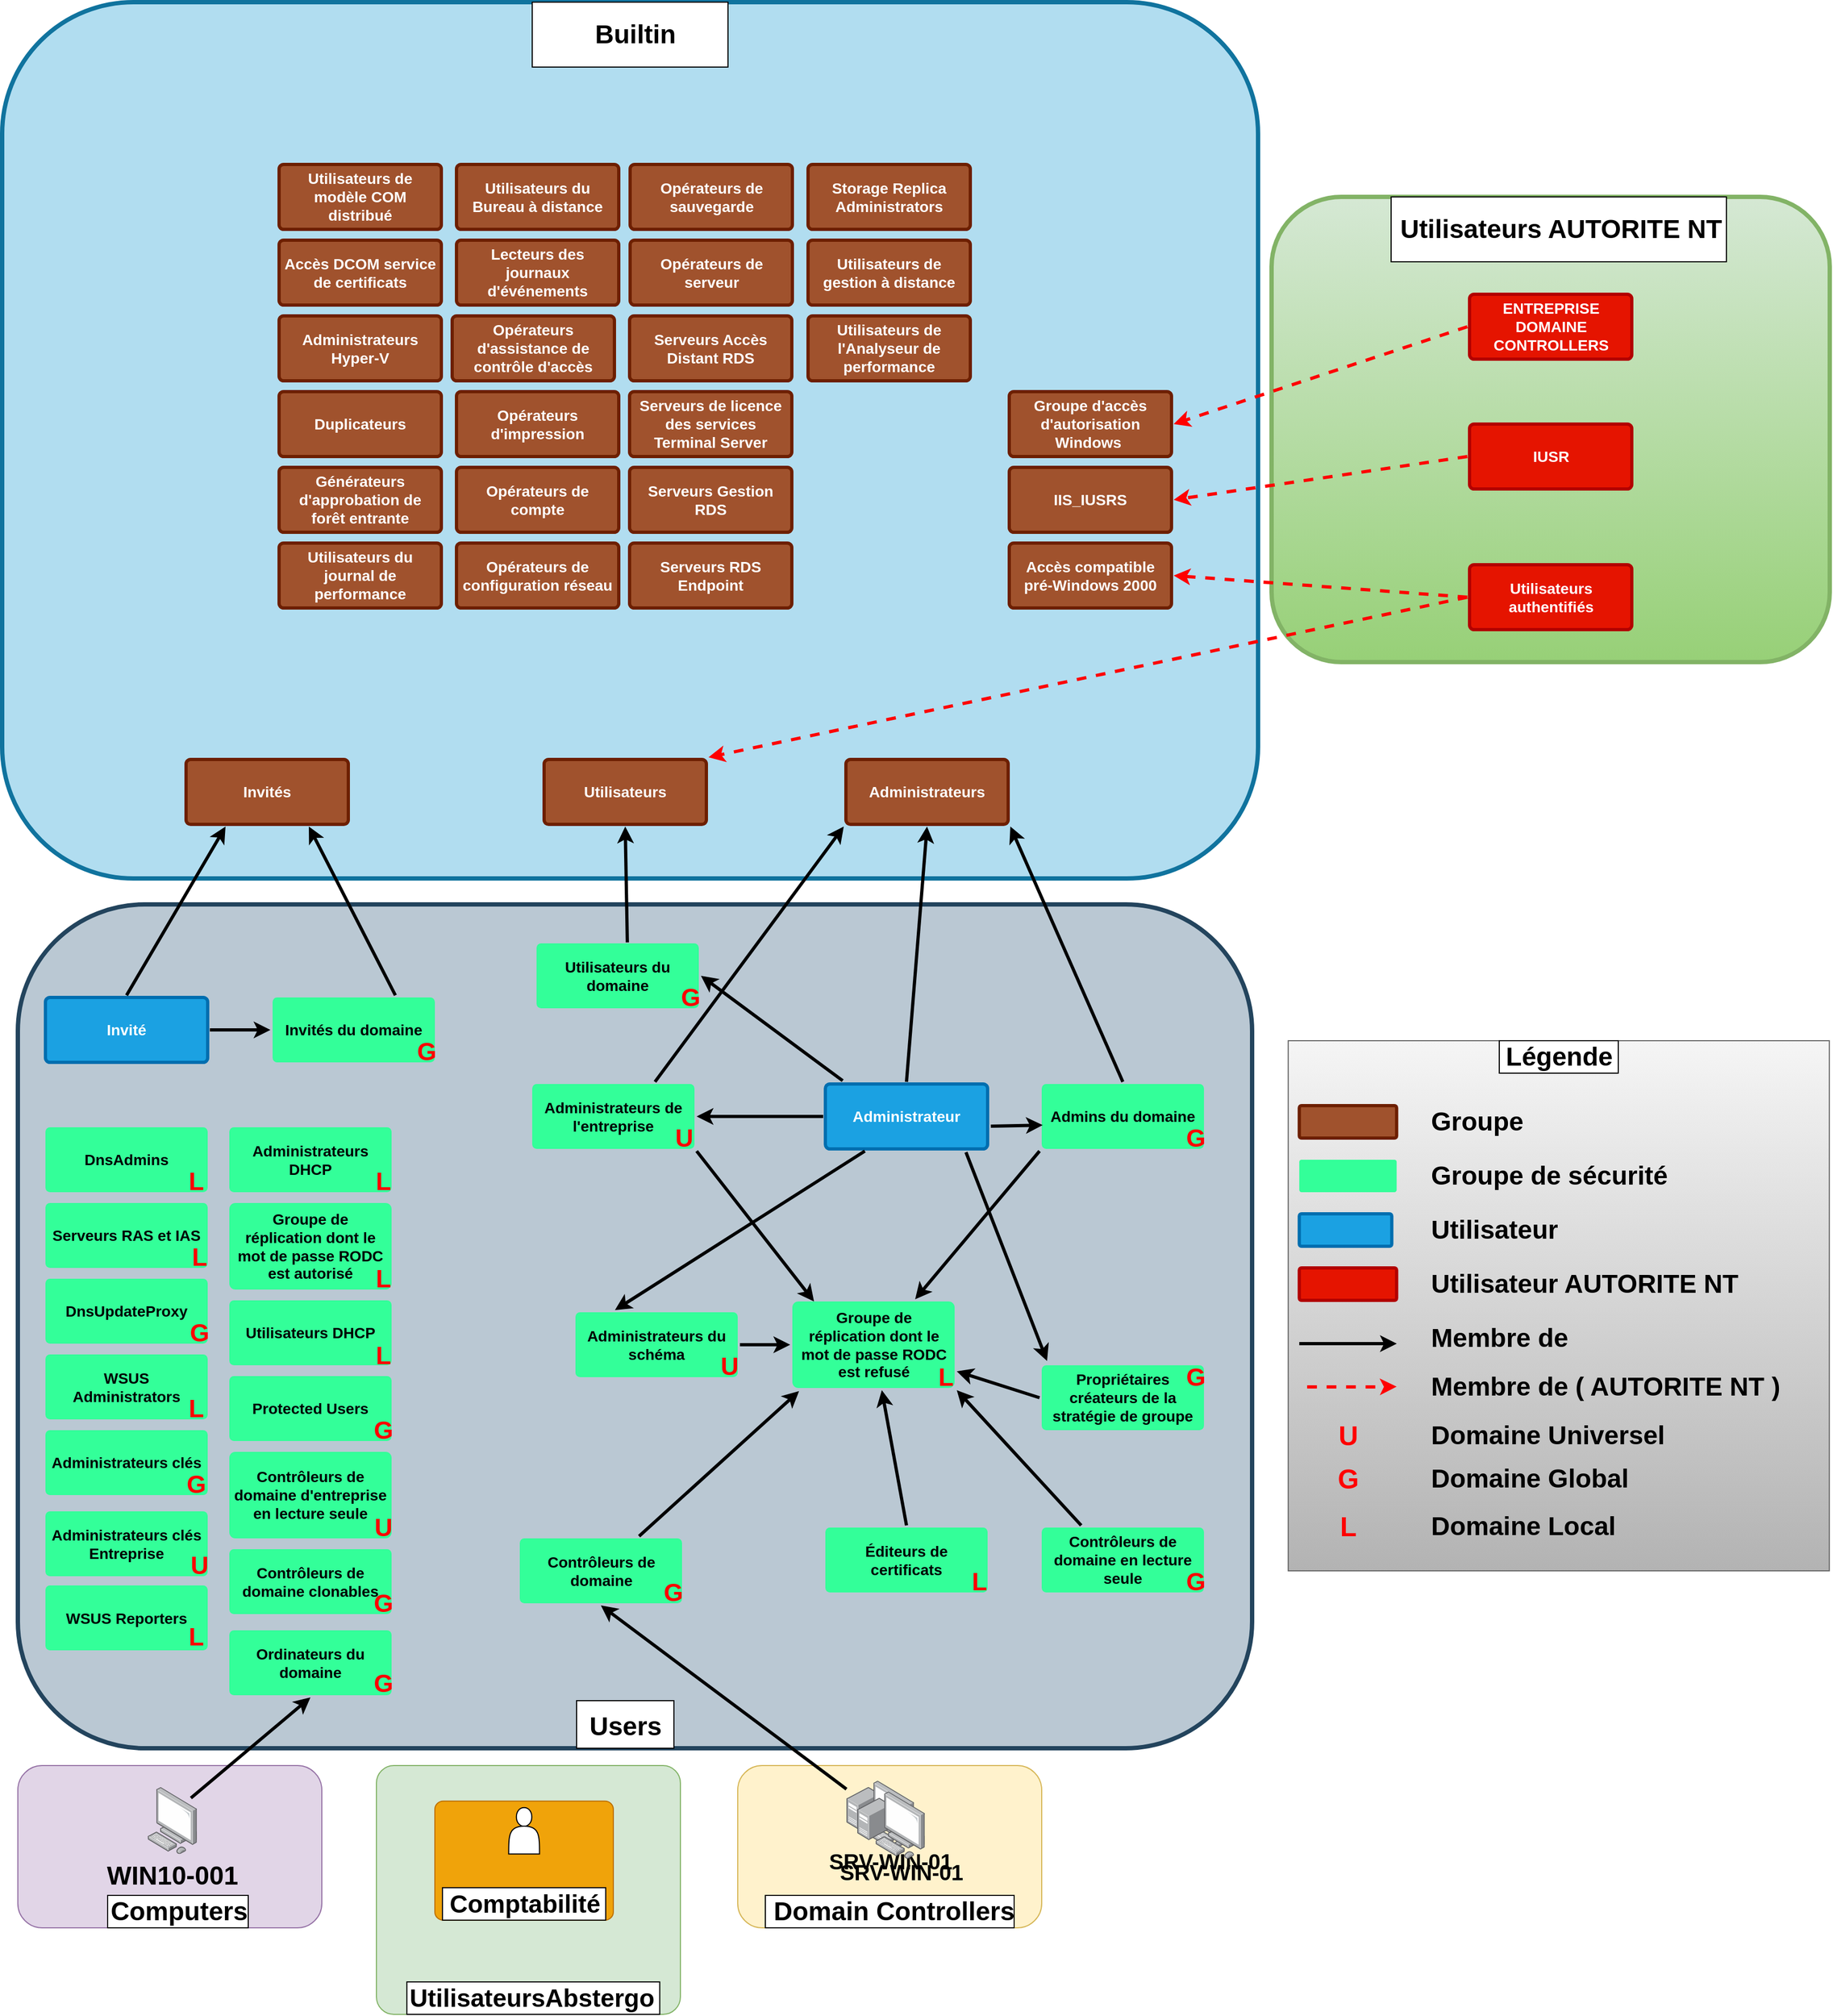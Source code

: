<mxfile version="22.1.5" type="github">
  <diagram id="6a731a19-8d31-9384-78a2-239565b7b9f0" name="Page-1">
    <mxGraphModel dx="632" dy="327" grid="1" gridSize="10" guides="1" tooltips="1" connect="1" arrows="1" fold="1" page="1" pageScale="1" pageWidth="1169" pageHeight="827" background="none" math="0" shadow="0">
      <root>
        <mxCell id="0" />
        <mxCell id="1" parent="0" />
        <mxCell id="3Ljso0-X7fbKzvBMs1a--1798" value="" style="rounded=1;whiteSpace=wrap;html=1;fillColor=#fff2cc;strokeColor=#d6b656;" vertex="1" parent="1">
          <mxGeometry x="689" y="1670" width="281" height="150" as="geometry" />
        </mxCell>
        <mxCell id="3Ljso0-X7fbKzvBMs1a--1795" value="" style="rounded=1;whiteSpace=wrap;html=1;fillColor=#e1d5e7;strokeColor=#9673a6;" vertex="1" parent="1">
          <mxGeometry x="23.5" y="1670" width="281" height="150" as="geometry" />
        </mxCell>
        <mxCell id="3r1CRgV7TEUkl7Pi6vpK-1880" value="" style="rounded=1;whiteSpace=wrap;html=1;fillColor=#d5e8d4;strokeColor=#82b366;strokeWidth=4;gradientColor=#97d077;" parent="1" vertex="1">
          <mxGeometry x="1182.5" y="220" width="516" height="430" as="geometry" />
        </mxCell>
        <mxCell id="3r1CRgV7TEUkl7Pi6vpK-1844" value="" style="rounded=1;whiteSpace=wrap;html=1;fillColor=#b1ddf0;strokeColor=#10739e;strokeWidth=4;" parent="1" vertex="1">
          <mxGeometry x="9" y="40" width="1161" height="810" as="geometry" />
        </mxCell>
        <mxCell id="3r1CRgV7TEUkl7Pi6vpK-1843" value="" style="rounded=1;whiteSpace=wrap;html=1;fillColor=#bac8d3;strokeColor=#23445d;shadow=0;glass=0;strokeWidth=4;" parent="1" vertex="1">
          <mxGeometry x="23.5" y="874" width="1141" height="780" as="geometry" />
        </mxCell>
        <mxCell id="1755" value="Administrateur" style="rounded=1;whiteSpace=wrap;html=1;shadow=0;labelBackgroundColor=none;strokeColor=#006EAF;strokeWidth=3;fillColor=#1ba1e2;fontFamily=Helvetica;fontSize=14;fontColor=#ffffff;align=center;spacing=5;fontStyle=1;arcSize=7;perimeterSpacing=2;" parent="1" vertex="1">
          <mxGeometry x="770" y="1040" width="150" height="60" as="geometry" />
        </mxCell>
        <mxCell id="3r1CRgV7TEUkl7Pi6vpK-1779" value="Invité" style="rounded=1;whiteSpace=wrap;html=1;shadow=0;labelBackgroundColor=none;strokeColor=#006EAF;strokeWidth=3;fillColor=#1ba1e2;fontFamily=Helvetica;fontSize=14;fontColor=#ffffff;align=center;spacing=5;fontStyle=1;arcSize=7;perimeterSpacing=2;" parent="1" vertex="1">
          <mxGeometry x="49" y="960" width="150" height="60" as="geometry" />
        </mxCell>
        <mxCell id="3r1CRgV7TEUkl7Pi6vpK-1780" value="Administrateurs DHCP" style="rounded=1;whiteSpace=wrap;html=1;shadow=0;labelBackgroundColor=none;strokeColor=none;strokeWidth=3;fillColor=#33FF99;fontFamily=Helvetica;fontSize=14;fontColor=#000000;align=center;spacing=5;fontStyle=1;arcSize=7;perimeterSpacing=2;" parent="1" vertex="1">
          <mxGeometry x="219" y="1080" width="150" height="60" as="geometry" />
        </mxCell>
        <mxCell id="3r1CRgV7TEUkl7Pi6vpK-1781" value="DnsAdmins" style="rounded=1;whiteSpace=wrap;html=1;shadow=0;labelBackgroundColor=none;strokeColor=none;strokeWidth=3;fillColor=#33FF99;fontFamily=Helvetica;fontSize=14;fontColor=#000000;align=center;spacing=5;fontStyle=1;arcSize=7;perimeterSpacing=2;" parent="1" vertex="1">
          <mxGeometry x="49" y="1080" width="150" height="60" as="geometry" />
        </mxCell>
        <mxCell id="3r1CRgV7TEUkl7Pi6vpK-1782" value="Éditeurs de certificats" style="rounded=1;whiteSpace=wrap;html=1;shadow=0;labelBackgroundColor=none;strokeColor=none;strokeWidth=3;fillColor=#33FF99;fontFamily=Helvetica;fontSize=14;fontColor=#000000;align=center;spacing=5;fontStyle=1;arcSize=7;perimeterSpacing=2;" parent="1" vertex="1">
          <mxGeometry x="770" y="1450" width="150" height="60" as="geometry" />
        </mxCell>
        <mxCell id="3r1CRgV7TEUkl7Pi6vpK-1783" value="Groupe de réplication dont le mot de passe RODC est autorisé" style="rounded=1;whiteSpace=wrap;html=1;shadow=0;labelBackgroundColor=none;strokeColor=none;strokeWidth=3;fillColor=#33FF99;fontFamily=Helvetica;fontSize=14;fontColor=#000000;align=center;spacing=5;fontStyle=1;arcSize=7;perimeterSpacing=2;verticalAlign=middle;" parent="1" vertex="1">
          <mxGeometry x="219" y="1150" width="150" height="80" as="geometry" />
        </mxCell>
        <mxCell id="3r1CRgV7TEUkl7Pi6vpK-1786" value="Utilisateurs DHCP" style="rounded=1;whiteSpace=wrap;html=1;shadow=0;labelBackgroundColor=none;strokeColor=none;strokeWidth=3;fillColor=#33FF99;fontFamily=Helvetica;fontSize=14;fontColor=#000000;align=center;spacing=5;fontStyle=1;arcSize=7;perimeterSpacing=2;" parent="1" vertex="1">
          <mxGeometry x="219" y="1240" width="150" height="60" as="geometry" />
        </mxCell>
        <mxCell id="3r1CRgV7TEUkl7Pi6vpK-1790" value="Admins du domaine" style="rounded=1;whiteSpace=wrap;html=1;shadow=0;labelBackgroundColor=none;strokeColor=none;strokeWidth=3;fillColor=#33FF99;fontFamily=Helvetica;fontSize=14;fontColor=#000000;align=center;spacing=5;fontStyle=1;arcSize=7;perimeterSpacing=2;" parent="1" vertex="1">
          <mxGeometry x="970" y="1040" width="150" height="60" as="geometry" />
        </mxCell>
        <mxCell id="3r1CRgV7TEUkl7Pi6vpK-1799" value="Protected Users" style="rounded=1;whiteSpace=wrap;html=1;shadow=0;labelBackgroundColor=none;strokeColor=none;strokeWidth=3;fillColor=#33FF99;fontFamily=Helvetica;fontSize=14;fontColor=#000000;align=center;spacing=5;fontStyle=1;arcSize=7;perimeterSpacing=2;" parent="1" vertex="1">
          <mxGeometry x="219" y="1310" width="150" height="60" as="geometry" />
        </mxCell>
        <mxCell id="3r1CRgV7TEUkl7Pi6vpK-1800" value="Utilisateurs du domaine" style="rounded=1;whiteSpace=wrap;html=1;shadow=0;labelBackgroundColor=none;strokeColor=none;strokeWidth=3;fillColor=#33FF99;fontFamily=Helvetica;fontSize=14;fontColor=#000000;align=center;spacing=5;fontStyle=1;arcSize=7;perimeterSpacing=2;" parent="1" vertex="1">
          <mxGeometry x="503" y="910" width="150" height="60" as="geometry" />
        </mxCell>
        <mxCell id="3r1CRgV7TEUkl7Pi6vpK-1802" value="Administrateurs de l&#39;entreprise" style="rounded=1;whiteSpace=wrap;html=1;shadow=0;labelBackgroundColor=none;strokeColor=none;strokeWidth=3;fillColor=#33FF99;fontFamily=Helvetica;fontSize=14;fontColor=#000000;align=center;spacing=5;fontStyle=1;arcSize=7;perimeterSpacing=2;" parent="1" vertex="1">
          <mxGeometry x="499" y="1040" width="150" height="60" as="geometry" />
        </mxCell>
        <mxCell id="3r1CRgV7TEUkl7Pi6vpK-1803" value="Administrateurs du schéma" style="rounded=1;whiteSpace=wrap;html=1;shadow=0;labelBackgroundColor=none;strokeColor=none;strokeWidth=3;fillColor=#33FF99;fontFamily=Helvetica;fontSize=14;fontColor=#000000;align=center;spacing=5;fontStyle=1;arcSize=7;perimeterSpacing=2;" parent="1" vertex="1">
          <mxGeometry x="539" y="1251" width="150" height="60" as="geometry" />
        </mxCell>
        <mxCell id="3r1CRgV7TEUkl7Pi6vpK-1804" value="Contrôleurs de domaine d&#39;entreprise en lecture seule" style="rounded=1;whiteSpace=wrap;html=1;shadow=0;labelBackgroundColor=none;strokeColor=none;strokeWidth=3;fillColor=#33FF99;fontFamily=Helvetica;fontSize=14;fontColor=#000000;align=center;spacing=5;fontStyle=1;arcSize=7;perimeterSpacing=2;" parent="1" vertex="1">
          <mxGeometry x="219" y="1380" width="150" height="80" as="geometry" />
        </mxCell>
        <mxCell id="3r1CRgV7TEUkl7Pi6vpK-1805" value="Contrôleurs de domaine" style="rounded=1;whiteSpace=wrap;html=1;shadow=0;labelBackgroundColor=none;strokeColor=none;strokeWidth=3;fillColor=#33FF99;fontFamily=Helvetica;fontSize=14;fontColor=#000000;align=center;spacing=5;fontStyle=1;arcSize=7;perimeterSpacing=2;" parent="1" vertex="1">
          <mxGeometry x="487.5" y="1460" width="150" height="60" as="geometry" />
        </mxCell>
        <mxCell id="3r1CRgV7TEUkl7Pi6vpK-1806" value="Contrôleurs de domaine clonables" style="rounded=1;whiteSpace=wrap;html=1;shadow=0;labelBackgroundColor=none;strokeColor=none;strokeWidth=3;fillColor=#33FF99;fontFamily=Helvetica;fontSize=14;fontColor=#000000;align=center;spacing=5;fontStyle=1;arcSize=7;perimeterSpacing=2;" parent="1" vertex="1">
          <mxGeometry x="219" y="1470" width="150" height="60" as="geometry" />
        </mxCell>
        <mxCell id="3r1CRgV7TEUkl7Pi6vpK-1809" value="" style="endArrow=classic;html=1;rounded=0;exitX=0.5;exitY=0;exitDx=0;exitDy=0;fontSize=18;strokeWidth=3;" parent="1" source="3r1CRgV7TEUkl7Pi6vpK-1782" target="3r1CRgV7TEUkl7Pi6vpK-1784" edge="1">
          <mxGeometry width="50" height="50" relative="1" as="geometry">
            <mxPoint x="109" y="1790" as="sourcePoint" />
            <mxPoint x="159" y="1740" as="targetPoint" />
          </mxGeometry>
        </mxCell>
        <mxCell id="3r1CRgV7TEUkl7Pi6vpK-1810" value="Utilisateurs" style="rounded=1;whiteSpace=wrap;html=1;shadow=0;labelBackgroundColor=none;strokeColor=#6D1F00;strokeWidth=3;fillColor=#a0522d;fontFamily=Helvetica;fontSize=14;align=center;spacing=5;fontStyle=1;arcSize=7;perimeterSpacing=2;fontColor=#ffffff;" parent="1" vertex="1">
          <mxGeometry x="510" y="740" width="150" height="60" as="geometry" />
        </mxCell>
        <mxCell id="3r1CRgV7TEUkl7Pi6vpK-1811" value="" style="endArrow=classic;html=1;rounded=0;fontSize=18;strokeWidth=3;entryX=0.5;entryY=1;entryDx=0;entryDy=0;exitX=0.558;exitY=0.017;exitDx=0;exitDy=0;exitPerimeter=0;" parent="1" source="3r1CRgV7TEUkl7Pi6vpK-1800" target="3r1CRgV7TEUkl7Pi6vpK-1810" edge="1">
          <mxGeometry width="50" height="50" relative="1" as="geometry">
            <mxPoint x="-276" y="1778" as="sourcePoint" />
            <mxPoint x="-211" y="1747.5" as="targetPoint" />
          </mxGeometry>
        </mxCell>
        <mxCell id="3r1CRgV7TEUkl7Pi6vpK-1813" value="" style="endArrow=classic;html=1;rounded=0;exitX=0.25;exitY=0;exitDx=0;exitDy=0;fontSize=18;strokeWidth=3;entryX=1;entryY=1;entryDx=0;entryDy=0;" parent="1" source="3r1CRgV7TEUkl7Pi6vpK-1840" target="3r1CRgV7TEUkl7Pi6vpK-1784" edge="1">
          <mxGeometry width="50" height="50" relative="1" as="geometry">
            <mxPoint x="845.5" y="1458" as="sourcePoint" />
            <mxPoint x="549" y="1427.5" as="targetPoint" />
          </mxGeometry>
        </mxCell>
        <mxCell id="3r1CRgV7TEUkl7Pi6vpK-1817" value="" style="endArrow=classic;html=1;rounded=0;fontSize=18;strokeWidth=3;entryX=0.053;entryY=1.011;entryDx=0;entryDy=0;entryPerimeter=0;" parent="1" source="3r1CRgV7TEUkl7Pi6vpK-1805" target="3r1CRgV7TEUkl7Pi6vpK-1784" edge="1">
          <mxGeometry width="50" height="50" relative="1" as="geometry">
            <mxPoint x="544" y="1402" as="sourcePoint" />
            <mxPoint x="659" y="1360" as="targetPoint" />
          </mxGeometry>
        </mxCell>
        <mxCell id="3r1CRgV7TEUkl7Pi6vpK-1818" value="Administrateurs" style="rounded=1;whiteSpace=wrap;html=1;shadow=0;labelBackgroundColor=none;strokeColor=#6D1F00;strokeWidth=3;fillColor=#a0522d;fontFamily=Helvetica;fontSize=14;align=center;spacing=5;fontStyle=1;arcSize=7;perimeterSpacing=2;fontColor=#ffffff;" parent="1" vertex="1">
          <mxGeometry x="789" y="740" width="150" height="60" as="geometry" />
        </mxCell>
        <mxCell id="3r1CRgV7TEUkl7Pi6vpK-1819" value="" style="endArrow=classic;html=1;rounded=0;exitX=0.5;exitY=0;exitDx=0;exitDy=0;fontSize=18;strokeWidth=3;entryX=1;entryY=1;entryDx=0;entryDy=0;" parent="1" source="3r1CRgV7TEUkl7Pi6vpK-1790" target="3r1CRgV7TEUkl7Pi6vpK-1818" edge="1">
          <mxGeometry width="50" height="50" relative="1" as="geometry">
            <mxPoint x="897" y="1085" as="sourcePoint" />
            <mxPoint x="739" y="1020" as="targetPoint" />
          </mxGeometry>
        </mxCell>
        <mxCell id="3r1CRgV7TEUkl7Pi6vpK-1820" value="" style="endArrow=classic;html=1;rounded=0;exitX=0;exitY=1;exitDx=0;exitDy=0;fontSize=18;strokeWidth=3;entryX=0.75;entryY=0;entryDx=0;entryDy=0;" parent="1" source="3r1CRgV7TEUkl7Pi6vpK-1790" target="3r1CRgV7TEUkl7Pi6vpK-1784" edge="1">
          <mxGeometry width="50" height="50" relative="1" as="geometry">
            <mxPoint x="917" y="1172" as="sourcePoint" />
            <mxPoint x="751" y="1140" as="targetPoint" />
          </mxGeometry>
        </mxCell>
        <mxCell id="3r1CRgV7TEUkl7Pi6vpK-1821" value="" style="endArrow=classic;html=1;rounded=0;fontSize=18;strokeWidth=3;entryX=0;entryY=0.5;entryDx=0;entryDy=0;" parent="1" source="3r1CRgV7TEUkl7Pi6vpK-1803" target="3r1CRgV7TEUkl7Pi6vpK-1784" edge="1">
          <mxGeometry width="50" height="50" relative="1" as="geometry">
            <mxPoint x="322" y="1462" as="sourcePoint" />
            <mxPoint x="559" y="1340" as="targetPoint" />
          </mxGeometry>
        </mxCell>
        <mxCell id="3r1CRgV7TEUkl7Pi6vpK-1822" value="" style="endArrow=classic;html=1;rounded=0;fontSize=18;strokeWidth=3;exitX=0.75;exitY=0;exitDx=0;exitDy=0;entryX=0;entryY=1;entryDx=0;entryDy=0;" parent="1" source="3r1CRgV7TEUkl7Pi6vpK-1802" target="3r1CRgV7TEUkl7Pi6vpK-1818" edge="1">
          <mxGeometry width="50" height="50" relative="1" as="geometry">
            <mxPoint x="832" y="1038" as="sourcePoint" />
            <mxPoint x="714" y="950" as="targetPoint" />
          </mxGeometry>
        </mxCell>
        <mxCell id="3r1CRgV7TEUkl7Pi6vpK-1823" value="" style="endArrow=classic;html=1;rounded=0;exitX=1;exitY=1;exitDx=0;exitDy=0;fontSize=18;strokeWidth=3;entryX=0.143;entryY=0.024;entryDx=0;entryDy=0;entryPerimeter=0;" parent="1" source="3r1CRgV7TEUkl7Pi6vpK-1802" target="3r1CRgV7TEUkl7Pi6vpK-1784" edge="1">
          <mxGeometry width="50" height="50" relative="1" as="geometry">
            <mxPoint x="825" y="1100" as="sourcePoint" />
            <mxPoint x="649" y="1256" as="targetPoint" />
          </mxGeometry>
        </mxCell>
        <mxCell id="3r1CRgV7TEUkl7Pi6vpK-1824" value="" style="endArrow=classic;html=1;rounded=0;exitX=0.5;exitY=0;exitDx=0;exitDy=0;fontSize=18;strokeWidth=3;entryX=0.25;entryY=1;entryDx=0;entryDy=0;" parent="1" source="3r1CRgV7TEUkl7Pi6vpK-1779" target="3r1CRgV7TEUkl7Pi6vpK-1828" edge="1">
          <mxGeometry width="50" height="50" relative="1" as="geometry">
            <mxPoint x="163" y="1130" as="sourcePoint" />
            <mxPoint x="279" y="964" as="targetPoint" />
          </mxGeometry>
        </mxCell>
        <mxCell id="3r1CRgV7TEUkl7Pi6vpK-1827" value="Invités du domaine" style="rounded=1;whiteSpace=wrap;html=1;shadow=0;labelBackgroundColor=none;strokeColor=none;strokeWidth=3;fillColor=#33FF99;fontFamily=Helvetica;fontSize=14;fontColor=#000000;align=center;spacing=5;fontStyle=1;arcSize=7;perimeterSpacing=2;" parent="1" vertex="1">
          <mxGeometry x="259" y="960" width="150" height="60" as="geometry" />
        </mxCell>
        <mxCell id="3r1CRgV7TEUkl7Pi6vpK-1828" value="Invités" style="rounded=1;whiteSpace=wrap;html=1;shadow=0;labelBackgroundColor=none;strokeColor=#6D1F00;strokeWidth=3;fillColor=#a0522d;fontFamily=Helvetica;fontSize=14;align=center;spacing=5;fontStyle=1;arcSize=7;perimeterSpacing=2;fontColor=#ffffff;" parent="1" vertex="1">
          <mxGeometry x="179" y="740" width="150" height="60" as="geometry" />
        </mxCell>
        <mxCell id="3r1CRgV7TEUkl7Pi6vpK-1829" value="" style="endArrow=classic;html=1;rounded=0;exitX=0.75;exitY=0;exitDx=0;exitDy=0;fontSize=18;strokeWidth=3;entryX=0.75;entryY=1;entryDx=0;entryDy=0;" parent="1" source="3r1CRgV7TEUkl7Pi6vpK-1827" target="3r1CRgV7TEUkl7Pi6vpK-1828" edge="1">
          <mxGeometry width="50" height="50" relative="1" as="geometry">
            <mxPoint x="585" y="925" as="sourcePoint" />
            <mxPoint x="519" y="920" as="targetPoint" />
          </mxGeometry>
        </mxCell>
        <mxCell id="3r1CRgV7TEUkl7Pi6vpK-1832" value="" style="endArrow=classic;html=1;rounded=0;exitX=1;exitY=0.5;exitDx=0;exitDy=0;fontSize=18;strokeWidth=3;entryX=0;entryY=0.5;entryDx=0;entryDy=0;" parent="1" source="3r1CRgV7TEUkl7Pi6vpK-1779" target="3r1CRgV7TEUkl7Pi6vpK-1827" edge="1">
          <mxGeometry width="50" height="50" relative="1" as="geometry">
            <mxPoint x="81" y="1030" as="sourcePoint" />
            <mxPoint x="207" y="1044" as="targetPoint" />
          </mxGeometry>
        </mxCell>
        <mxCell id="3r1CRgV7TEUkl7Pi6vpK-1834" value="" style="endArrow=classic;html=1;rounded=0;fontSize=18;strokeWidth=3;entryX=0.5;entryY=1;entryDx=0;entryDy=0;exitX=0.5;exitY=0;exitDx=0;exitDy=0;" parent="1" source="1755" target="3r1CRgV7TEUkl7Pi6vpK-1818" edge="1">
          <mxGeometry width="50" height="50" relative="1" as="geometry">
            <mxPoint x="621" y="1040" as="sourcePoint" />
            <mxPoint x="579" y="944" as="targetPoint" />
          </mxGeometry>
        </mxCell>
        <mxCell id="3r1CRgV7TEUkl7Pi6vpK-1835" value="" style="endArrow=classic;html=1;rounded=0;fontSize=18;strokeWidth=3;exitX=0;exitY=0.5;exitDx=0;exitDy=0;" parent="1" source="3r1CRgV7TEUkl7Pi6vpK-1839" target="3r1CRgV7TEUkl7Pi6vpK-1784" edge="1">
          <mxGeometry width="50" height="50" relative="1" as="geometry">
            <mxPoint x="997.0" y="1428.784" as="sourcePoint" />
            <mxPoint x="729" y="1310" as="targetPoint" />
          </mxGeometry>
        </mxCell>
        <mxCell id="3r1CRgV7TEUkl7Pi6vpK-1784" value="Groupe de réplication dont le mot de passe RODC est refusé" style="rounded=1;whiteSpace=wrap;html=1;shadow=0;labelBackgroundColor=none;strokeColor=none;strokeWidth=3;fillColor=#33FF99;fontFamily=Helvetica;fontSize=14;fontColor=#000000;align=center;spacing=5;fontStyle=1;arcSize=7;perimeterSpacing=2;verticalAlign=middle;" parent="1" vertex="1">
          <mxGeometry x="739.5" y="1241" width="150" height="80" as="geometry" />
        </mxCell>
        <mxCell id="3r1CRgV7TEUkl7Pi6vpK-1836" value="" style="endArrow=classic;html=1;rounded=0;fontSize=18;strokeWidth=3;entryX=1;entryY=0.5;entryDx=0;entryDy=0;exitX=0;exitY=0.5;exitDx=0;exitDy=0;" parent="1" source="1755" target="3r1CRgV7TEUkl7Pi6vpK-1802" edge="1">
          <mxGeometry width="50" height="50" relative="1" as="geometry">
            <mxPoint x="780" y="1070" as="sourcePoint" />
            <mxPoint x="700" y="1070" as="targetPoint" />
          </mxGeometry>
        </mxCell>
        <mxCell id="3r1CRgV7TEUkl7Pi6vpK-1837" value="" style="endArrow=classic;html=1;rounded=0;fontSize=18;strokeWidth=3;entryX=0.25;entryY=0;entryDx=0;entryDy=0;exitX=0.25;exitY=1;exitDx=0;exitDy=0;" parent="1" source="1755" target="3r1CRgV7TEUkl7Pi6vpK-1803" edge="1">
          <mxGeometry width="50" height="50" relative="1" as="geometry">
            <mxPoint x="524" y="1048" as="sourcePoint" />
            <mxPoint x="647" y="952" as="targetPoint" />
          </mxGeometry>
        </mxCell>
        <mxCell id="3r1CRgV7TEUkl7Pi6vpK-1838" value="" style="endArrow=classic;html=1;rounded=0;fontSize=18;strokeWidth=3;entryX=0.045;entryY=-0.031;entryDx=0;entryDy=0;exitX=0.857;exitY=1.016;exitDx=0;exitDy=0;exitPerimeter=0;entryPerimeter=0;" parent="1" source="1755" target="3r1CRgV7TEUkl7Pi6vpK-1839" edge="1">
          <mxGeometry width="50" height="50" relative="1" as="geometry">
            <mxPoint x="904.622" y="1115.744" as="sourcePoint" />
            <mxPoint x="1001.5" y="1272" as="targetPoint" />
            <Array as="points" />
          </mxGeometry>
        </mxCell>
        <mxCell id="3r1CRgV7TEUkl7Pi6vpK-1839" value="Propriétaires créateurs de la stratégie de groupe" style="rounded=1;whiteSpace=wrap;html=1;shadow=0;labelBackgroundColor=none;strokeColor=none;strokeWidth=3;fillColor=#33FF99;fontFamily=Helvetica;fontSize=14;fontColor=#000000;align=center;spacing=5;fontStyle=1;arcSize=7;perimeterSpacing=2;" parent="1" vertex="1">
          <mxGeometry x="970" y="1300" width="150" height="60" as="geometry" />
        </mxCell>
        <mxCell id="3r1CRgV7TEUkl7Pi6vpK-1840" value="Contrôleurs de domaine en lecture seule" style="rounded=1;whiteSpace=wrap;html=1;shadow=0;labelBackgroundColor=none;strokeColor=none;strokeWidth=3;fillColor=#33FF99;fontFamily=Helvetica;fontSize=14;fontColor=#000000;align=center;spacing=5;fontStyle=1;arcSize=7;perimeterSpacing=2;" parent="1" vertex="1">
          <mxGeometry x="970" y="1450" width="150" height="60" as="geometry" />
        </mxCell>
        <mxCell id="3r1CRgV7TEUkl7Pi6vpK-1842" value="" style="endArrow=classic;html=1;rounded=0;fontSize=18;strokeWidth=3;entryX=1;entryY=0.5;entryDx=0;entryDy=0;exitX=0.117;exitY=-0.016;exitDx=0;exitDy=0;exitPerimeter=0;" parent="1" source="1755" target="3r1CRgV7TEUkl7Pi6vpK-1800" edge="1">
          <mxGeometry width="50" height="50" relative="1" as="geometry">
            <mxPoint x="289" y="1066" as="sourcePoint" />
            <mxPoint x="412" y="970" as="targetPoint" />
          </mxGeometry>
        </mxCell>
        <mxCell id="3r1CRgV7TEUkl7Pi6vpK-1846" value="" style="rounded=0;whiteSpace=wrap;html=1;" parent="1" vertex="1">
          <mxGeometry x="540" y="1610" width="90" height="44" as="geometry" />
        </mxCell>
        <mxCell id="3r1CRgV7TEUkl7Pi6vpK-1845" value="&lt;blockquote style=&quot;margin: 0 0 0 40px; border: none; padding: 0px;&quot;&gt;Users&lt;/blockquote&gt;" style="text;strokeColor=none;fillColor=none;html=1;fontSize=24;fontStyle=1;verticalAlign=middle;align=left;" parent="1" vertex="1">
          <mxGeometry x="510" y="1614" width="120" height="40" as="geometry" />
        </mxCell>
        <mxCell id="3r1CRgV7TEUkl7Pi6vpK-1847" value="" style="rounded=0;whiteSpace=wrap;html=1;" parent="1" vertex="1">
          <mxGeometry x="499" y="40" width="181" height="60" as="geometry" />
        </mxCell>
        <mxCell id="3r1CRgV7TEUkl7Pi6vpK-1848" value="Builtin" style="text;strokeColor=none;fillColor=none;html=1;fontSize=24;fontStyle=1;verticalAlign=middle;align=center;" parent="1" vertex="1">
          <mxGeometry x="544" y="50" width="100" height="40" as="geometry" />
        </mxCell>
        <mxCell id="3r1CRgV7TEUkl7Pi6vpK-1850" value="Accès DCOM service de certificats" style="rounded=1;whiteSpace=wrap;html=1;shadow=0;labelBackgroundColor=none;strokeColor=#6D1F00;strokeWidth=3;fillColor=#a0522d;fontFamily=Helvetica;fontSize=14;align=center;spacing=5;fontStyle=1;arcSize=7;perimeterSpacing=2;fontColor=#ffffff;" parent="1" vertex="1">
          <mxGeometry x="265" y="260" width="150" height="60" as="geometry" />
        </mxCell>
        <mxCell id="3r1CRgV7TEUkl7Pi6vpK-1852" value="Administrateurs Hyper-V" style="rounded=1;whiteSpace=wrap;html=1;shadow=0;labelBackgroundColor=none;strokeColor=#6D1F00;strokeWidth=3;fillColor=#a0522d;fontFamily=Helvetica;fontSize=14;align=center;spacing=5;fontStyle=1;arcSize=7;perimeterSpacing=2;fontColor=#ffffff;" parent="1" vertex="1">
          <mxGeometry x="265" y="330" width="150" height="60" as="geometry" />
        </mxCell>
        <mxCell id="3r1CRgV7TEUkl7Pi6vpK-1853" value="Duplicateurs" style="rounded=1;whiteSpace=wrap;html=1;shadow=0;labelBackgroundColor=none;strokeColor=#6D1F00;strokeWidth=3;fillColor=#a0522d;fontFamily=Helvetica;fontSize=14;align=center;spacing=5;fontStyle=1;arcSize=7;perimeterSpacing=2;fontColor=#ffffff;" parent="1" vertex="1">
          <mxGeometry x="265" y="400" width="150" height="60" as="geometry" />
        </mxCell>
        <mxCell id="3r1CRgV7TEUkl7Pi6vpK-1854" value="Générateurs d&#39;approbation de forêt entrante" style="rounded=1;whiteSpace=wrap;html=1;shadow=0;labelBackgroundColor=none;strokeColor=#6D1F00;strokeWidth=3;fillColor=#a0522d;fontFamily=Helvetica;fontSize=14;align=center;spacing=5;fontStyle=1;arcSize=7;perimeterSpacing=2;fontColor=#ffffff;" parent="1" vertex="1">
          <mxGeometry x="265" y="470" width="150" height="60" as="geometry" />
        </mxCell>
        <mxCell id="3r1CRgV7TEUkl7Pi6vpK-1855" value="Groupe d&#39;accès d&#39;autorisation Windows&amp;nbsp;" style="rounded=1;whiteSpace=wrap;html=1;shadow=0;labelBackgroundColor=none;strokeColor=#6D1F00;strokeWidth=3;fillColor=#a0522d;fontFamily=Helvetica;fontSize=14;align=center;spacing=5;fontStyle=1;arcSize=7;perimeterSpacing=2;fontColor=#ffffff;" parent="1" vertex="1">
          <mxGeometry x="940" y="400" width="150" height="60" as="geometry" />
        </mxCell>
        <mxCell id="3r1CRgV7TEUkl7Pi6vpK-1856" value="IIS_IUSRS" style="rounded=1;whiteSpace=wrap;html=1;shadow=0;labelBackgroundColor=none;strokeColor=#6D1F00;strokeWidth=3;fillColor=#a0522d;fontFamily=Helvetica;fontSize=14;align=center;spacing=5;fontStyle=1;arcSize=7;perimeterSpacing=2;fontColor=#ffffff;" parent="1" vertex="1">
          <mxGeometry x="940" y="470" width="150" height="60" as="geometry" />
        </mxCell>
        <mxCell id="3r1CRgV7TEUkl7Pi6vpK-1857" value="Lecteurs des journaux d&#39;événements" style="rounded=1;whiteSpace=wrap;html=1;shadow=0;labelBackgroundColor=none;strokeColor=#6D1F00;strokeWidth=3;fillColor=#a0522d;fontFamily=Helvetica;fontSize=14;align=center;spacing=5;fontStyle=1;arcSize=7;perimeterSpacing=2;fontColor=#ffffff;" parent="1" vertex="1">
          <mxGeometry x="429" y="260" width="150" height="60" as="geometry" />
        </mxCell>
        <mxCell id="3r1CRgV7TEUkl7Pi6vpK-1858" value="Opérateurs d&#39;assistance de contrôle d&#39;accès" style="rounded=1;whiteSpace=wrap;html=1;shadow=0;labelBackgroundColor=none;strokeColor=#6D1F00;strokeWidth=3;fillColor=#a0522d;fontFamily=Helvetica;fontSize=14;align=center;spacing=5;fontStyle=1;arcSize=7;perimeterSpacing=2;fontColor=#ffffff;" parent="1" vertex="1">
          <mxGeometry x="425" y="330" width="150" height="60" as="geometry" />
        </mxCell>
        <mxCell id="3r1CRgV7TEUkl7Pi6vpK-1859" value="Opérateurs d&#39;impression" style="rounded=1;whiteSpace=wrap;html=1;shadow=0;labelBackgroundColor=none;strokeColor=#6D1F00;strokeWidth=3;fillColor=#a0522d;fontFamily=Helvetica;fontSize=14;align=center;spacing=5;fontStyle=1;arcSize=7;perimeterSpacing=2;fontColor=#ffffff;" parent="1" vertex="1">
          <mxGeometry x="429" y="400" width="150" height="60" as="geometry" />
        </mxCell>
        <mxCell id="3r1CRgV7TEUkl7Pi6vpK-1860" value="Opérateurs de compte" style="rounded=1;whiteSpace=wrap;html=1;shadow=0;labelBackgroundColor=none;strokeColor=#6D1F00;strokeWidth=3;fillColor=#a0522d;fontFamily=Helvetica;fontSize=14;align=center;spacing=5;fontStyle=1;arcSize=7;perimeterSpacing=2;fontColor=#ffffff;" parent="1" vertex="1">
          <mxGeometry x="429" y="470" width="150" height="60" as="geometry" />
        </mxCell>
        <mxCell id="3r1CRgV7TEUkl7Pi6vpK-1861" value="Opérateurs de configuration réseau" style="rounded=1;whiteSpace=wrap;html=1;shadow=0;labelBackgroundColor=none;strokeColor=#6D1F00;strokeWidth=3;fillColor=#a0522d;fontFamily=Helvetica;fontSize=14;align=center;spacing=5;fontStyle=1;arcSize=7;perimeterSpacing=2;fontColor=#ffffff;" parent="1" vertex="1">
          <mxGeometry x="429" y="540" width="150" height="60" as="geometry" />
        </mxCell>
        <mxCell id="3r1CRgV7TEUkl7Pi6vpK-1862" value="Opérateurs de sauvegarde" style="rounded=1;whiteSpace=wrap;html=1;shadow=0;labelBackgroundColor=none;strokeColor=#6D1F00;strokeWidth=3;fillColor=#a0522d;fontFamily=Helvetica;fontSize=14;align=center;spacing=5;fontStyle=1;arcSize=7;perimeterSpacing=2;fontColor=#ffffff;" parent="1" vertex="1">
          <mxGeometry x="589.5" y="190" width="150" height="60" as="geometry" />
        </mxCell>
        <mxCell id="3r1CRgV7TEUkl7Pi6vpK-1863" value="Opérateurs de serveur" style="rounded=1;whiteSpace=wrap;html=1;shadow=0;labelBackgroundColor=none;strokeColor=#6D1F00;strokeWidth=3;fillColor=#a0522d;fontFamily=Helvetica;fontSize=14;align=center;spacing=5;fontStyle=1;arcSize=7;perimeterSpacing=2;fontColor=#ffffff;" parent="1" vertex="1">
          <mxGeometry x="589.5" y="260" width="150" height="60" as="geometry" />
        </mxCell>
        <mxCell id="3r1CRgV7TEUkl7Pi6vpK-1864" value="Serveurs Accès Distant RDS" style="rounded=1;whiteSpace=wrap;html=1;shadow=0;labelBackgroundColor=none;strokeColor=#6D1F00;strokeWidth=3;fillColor=#a0522d;fontFamily=Helvetica;fontSize=14;align=center;spacing=5;fontStyle=1;arcSize=7;perimeterSpacing=2;fontColor=#ffffff;" parent="1" vertex="1">
          <mxGeometry x="589" y="330" width="150" height="60" as="geometry" />
        </mxCell>
        <mxCell id="3r1CRgV7TEUkl7Pi6vpK-1865" value="Serveurs de licence des services Terminal Server" style="rounded=1;whiteSpace=wrap;html=1;shadow=0;labelBackgroundColor=none;strokeColor=#6D1F00;strokeWidth=3;fillColor=#a0522d;fontFamily=Helvetica;fontSize=14;align=center;spacing=5;fontStyle=1;arcSize=7;perimeterSpacing=2;fontColor=#ffffff;" parent="1" vertex="1">
          <mxGeometry x="589" y="400" width="150" height="60" as="geometry" />
        </mxCell>
        <mxCell id="3r1CRgV7TEUkl7Pi6vpK-1866" value="Serveurs Gestion RDS" style="rounded=1;whiteSpace=wrap;html=1;shadow=0;labelBackgroundColor=none;strokeColor=#6D1F00;strokeWidth=3;fillColor=#a0522d;fontFamily=Helvetica;fontSize=14;align=center;spacing=5;fontStyle=1;arcSize=7;perimeterSpacing=2;fontColor=#ffffff;" parent="1" vertex="1">
          <mxGeometry x="589" y="470" width="150" height="60" as="geometry" />
        </mxCell>
        <mxCell id="3r1CRgV7TEUkl7Pi6vpK-1867" value="Serveurs RDS Endpoint" style="rounded=1;whiteSpace=wrap;html=1;shadow=0;labelBackgroundColor=none;strokeColor=#6D1F00;strokeWidth=3;fillColor=#a0522d;fontFamily=Helvetica;fontSize=14;align=center;spacing=5;fontStyle=1;arcSize=7;perimeterSpacing=2;fontColor=#ffffff;" parent="1" vertex="1">
          <mxGeometry x="589" y="540" width="150" height="60" as="geometry" />
        </mxCell>
        <mxCell id="3r1CRgV7TEUkl7Pi6vpK-1868" value="Storage Replica Administrators" style="rounded=1;whiteSpace=wrap;html=1;shadow=0;labelBackgroundColor=none;strokeColor=#6D1F00;strokeWidth=3;fillColor=#a0522d;fontFamily=Helvetica;fontSize=14;align=center;spacing=5;fontStyle=1;arcSize=7;perimeterSpacing=2;fontColor=#ffffff;" parent="1" vertex="1">
          <mxGeometry x="754" y="190" width="150" height="60" as="geometry" />
        </mxCell>
        <mxCell id="3r1CRgV7TEUkl7Pi6vpK-1870" value="Utilisateurs de gestion à distance" style="rounded=1;whiteSpace=wrap;html=1;shadow=0;labelBackgroundColor=none;strokeColor=#6D1F00;strokeWidth=3;fillColor=#a0522d;fontFamily=Helvetica;fontSize=14;align=center;spacing=5;fontStyle=1;arcSize=7;perimeterSpacing=2;fontColor=#ffffff;" parent="1" vertex="1">
          <mxGeometry x="754" y="260" width="150" height="60" as="geometry" />
        </mxCell>
        <mxCell id="3r1CRgV7TEUkl7Pi6vpK-1871" value="Utilisateurs de l&#39;Analyseur de performance" style="rounded=1;whiteSpace=wrap;html=1;shadow=0;labelBackgroundColor=none;strokeColor=#6D1F00;strokeWidth=3;fillColor=#a0522d;fontFamily=Helvetica;fontSize=14;align=center;spacing=5;fontStyle=1;arcSize=7;perimeterSpacing=2;fontColor=#ffffff;" parent="1" vertex="1">
          <mxGeometry x="754" y="330" width="150" height="60" as="geometry" />
        </mxCell>
        <mxCell id="3r1CRgV7TEUkl7Pi6vpK-1872" value="Utilisateurs du Bureau à distance" style="rounded=1;whiteSpace=wrap;html=1;shadow=0;labelBackgroundColor=none;strokeColor=#6D1F00;strokeWidth=3;fillColor=#a0522d;fontFamily=Helvetica;fontSize=14;align=center;spacing=5;fontStyle=1;arcSize=7;perimeterSpacing=2;fontColor=#ffffff;" parent="1" vertex="1">
          <mxGeometry x="429" y="190" width="150" height="60" as="geometry" />
        </mxCell>
        <mxCell id="3r1CRgV7TEUkl7Pi6vpK-1873" value="Utilisateurs du journal de performance" style="rounded=1;whiteSpace=wrap;html=1;shadow=0;labelBackgroundColor=none;strokeColor=#6D1F00;strokeWidth=3;fillColor=#a0522d;fontFamily=Helvetica;fontSize=14;align=center;spacing=5;fontStyle=1;arcSize=7;perimeterSpacing=2;fontColor=#ffffff;" parent="1" vertex="1">
          <mxGeometry x="265" y="540" width="150" height="60" as="geometry" />
        </mxCell>
        <mxCell id="3r1CRgV7TEUkl7Pi6vpK-1874" value="Utilisateurs de modèle COM distribué" style="rounded=1;whiteSpace=wrap;html=1;shadow=0;labelBackgroundColor=none;strokeColor=#6D1F00;strokeWidth=3;fillColor=#a0522d;fontFamily=Helvetica;fontSize=14;align=center;spacing=5;fontStyle=1;arcSize=7;perimeterSpacing=2;fontColor=#ffffff;" parent="1" vertex="1">
          <mxGeometry x="265" y="190" width="150" height="60" as="geometry" />
        </mxCell>
        <mxCell id="3r1CRgV7TEUkl7Pi6vpK-1875" value="ENTREPRISE DOMAINE CONTROLLERS" style="rounded=1;whiteSpace=wrap;html=1;shadow=0;labelBackgroundColor=none;strokeColor=#B20000;strokeWidth=3;fillColor=#e51400;fontFamily=Helvetica;fontSize=14;fontColor=#ffffff;align=center;spacing=5;fontStyle=1;arcSize=7;perimeterSpacing=2;" parent="1" vertex="1">
          <mxGeometry x="1365.5" y="310" width="150" height="60" as="geometry" />
        </mxCell>
        <mxCell id="3r1CRgV7TEUkl7Pi6vpK-1878" value="" style="endArrow=classic;html=1;rounded=0;fontSize=18;strokeWidth=3;entryX=0.019;entryY=0.625;entryDx=0;entryDy=0;exitX=1.006;exitY=0.641;exitDx=0;exitDy=0;entryPerimeter=0;exitPerimeter=0;" parent="1" source="1755" target="3r1CRgV7TEUkl7Pi6vpK-1790" edge="1">
          <mxGeometry width="50" height="50" relative="1" as="geometry">
            <mxPoint x="778" y="1080" as="sourcePoint" />
            <mxPoint x="681" y="1080" as="targetPoint" />
          </mxGeometry>
        </mxCell>
        <mxCell id="3r1CRgV7TEUkl7Pi6vpK-1884" value="" style="endArrow=classic;html=1;rounded=0;exitX=0;exitY=0.5;exitDx=0;exitDy=0;fontSize=18;strokeWidth=3;entryX=1;entryY=0.5;entryDx=0;entryDy=0;dashed=1;strokeColor=#FF0000;" parent="1" source="3r1CRgV7TEUkl7Pi6vpK-1875" target="3r1CRgV7TEUkl7Pi6vpK-1855" edge="1">
          <mxGeometry width="50" height="50" relative="1" as="geometry">
            <mxPoint x="1336" y="360" as="sourcePoint" />
            <mxPoint x="1089" y="430" as="targetPoint" />
          </mxGeometry>
        </mxCell>
        <mxCell id="3r1CRgV7TEUkl7Pi6vpK-1885" value="IUSR" style="rounded=1;whiteSpace=wrap;html=1;shadow=0;labelBackgroundColor=none;strokeColor=#B20000;strokeWidth=3;fillColor=#e51400;fontFamily=Helvetica;fontSize=14;fontColor=#ffffff;align=center;spacing=5;fontStyle=1;arcSize=7;perimeterSpacing=2;" parent="1" vertex="1">
          <mxGeometry x="1365.5" y="430" width="150" height="60" as="geometry" />
        </mxCell>
        <mxCell id="3r1CRgV7TEUkl7Pi6vpK-1889" value="" style="endArrow=classic;html=1;rounded=0;exitX=0;exitY=0.5;exitDx=0;exitDy=0;fontSize=18;strokeWidth=3;entryX=1;entryY=0.5;entryDx=0;entryDy=0;dashed=1;strokeColor=#FF0000;" parent="1" source="3r1CRgV7TEUkl7Pi6vpK-1885" target="3r1CRgV7TEUkl7Pi6vpK-1856" edge="1">
          <mxGeometry width="50" height="50" relative="1" as="geometry">
            <mxPoint x="1336" y="480" as="sourcePoint" />
            <mxPoint x="1089" y="480" as="targetPoint" />
          </mxGeometry>
        </mxCell>
        <mxCell id="3r1CRgV7TEUkl7Pi6vpK-1890" value="Accès compatible pré-Windows 2000" style="rounded=1;whiteSpace=wrap;html=1;shadow=0;labelBackgroundColor=none;strokeColor=#6D1F00;strokeWidth=3;fillColor=#a0522d;fontFamily=Helvetica;fontSize=14;align=center;spacing=5;fontStyle=1;arcSize=7;perimeterSpacing=2;fontColor=#ffffff;" parent="1" vertex="1">
          <mxGeometry x="940" y="540" width="150" height="60" as="geometry" />
        </mxCell>
        <mxCell id="3r1CRgV7TEUkl7Pi6vpK-1891" value="Utilisateurs authentifiés" style="rounded=1;whiteSpace=wrap;html=1;shadow=0;labelBackgroundColor=none;strokeColor=#B20000;strokeWidth=3;fillColor=#e51400;fontFamily=Helvetica;fontSize=14;fontColor=#ffffff;align=center;spacing=5;fontStyle=1;arcSize=7;perimeterSpacing=2;" parent="1" vertex="1">
          <mxGeometry x="1365.5" y="560" width="150" height="60" as="geometry" />
        </mxCell>
        <mxCell id="3r1CRgV7TEUkl7Pi6vpK-1892" value="" style="endArrow=classic;html=1;rounded=0;exitX=0;exitY=0.5;exitDx=0;exitDy=0;fontSize=18;strokeWidth=3;entryX=1;entryY=0.5;entryDx=0;entryDy=0;dashed=1;strokeColor=#FF0000;" parent="1" source="3r1CRgV7TEUkl7Pi6vpK-1891" target="3r1CRgV7TEUkl7Pi6vpK-1890" edge="1">
          <mxGeometry width="50" height="50" relative="1" as="geometry">
            <mxPoint x="1313" y="862" as="sourcePoint" />
            <mxPoint x="1190" y="620" as="targetPoint" />
          </mxGeometry>
        </mxCell>
        <mxCell id="3r1CRgV7TEUkl7Pi6vpK-1893" value="" style="endArrow=classic;html=1;rounded=0;fontSize=18;strokeWidth=3;entryX=1;entryY=0;entryDx=0;entryDy=0;dashed=1;strokeColor=#FF0000;exitX=0;exitY=0.5;exitDx=0;exitDy=0;" parent="1" source="3r1CRgV7TEUkl7Pi6vpK-1891" target="3r1CRgV7TEUkl7Pi6vpK-1810" edge="1">
          <mxGeometry width="50" height="50" relative="1" as="geometry">
            <mxPoint x="1330" y="580" as="sourcePoint" />
            <mxPoint x="1101" y="600" as="targetPoint" />
          </mxGeometry>
        </mxCell>
        <mxCell id="3r1CRgV7TEUkl7Pi6vpK-1894" value="" style="rounded=0;whiteSpace=wrap;html=1;" parent="1" vertex="1">
          <mxGeometry x="1293" y="220" width="310" height="60" as="geometry" />
        </mxCell>
        <mxCell id="3r1CRgV7TEUkl7Pi6vpK-1896" value="" style="rounded=0;whiteSpace=wrap;html=1;fillColor=#f5f5f5;gradientColor=#b3b3b3;strokeColor=#666666;" parent="1" vertex="1">
          <mxGeometry x="1197.87" y="1000" width="500.25" height="490" as="geometry" />
        </mxCell>
        <mxCell id="3r1CRgV7TEUkl7Pi6vpK-1895" value="Utilisateurs AUTORITE NT&amp;nbsp;" style="text;strokeColor=none;fillColor=none;html=1;fontSize=24;fontStyle=1;verticalAlign=middle;align=center;" parent="1" vertex="1">
          <mxGeometry x="1402.5" y="230" width="100" height="40" as="geometry" />
        </mxCell>
        <mxCell id="3r1CRgV7TEUkl7Pi6vpK-1897" value="" style="rounded=0;whiteSpace=wrap;html=1;" parent="1" vertex="1">
          <mxGeometry x="1392.99" y="1000" width="110" height="30" as="geometry" />
        </mxCell>
        <mxCell id="3r1CRgV7TEUkl7Pi6vpK-1898" value="Légende" style="text;strokeColor=none;fillColor=none;html=1;fontSize=24;fontStyle=1;verticalAlign=middle;align=center;" parent="1" vertex="1">
          <mxGeometry x="1397.99" y="1000" width="100" height="30" as="geometry" />
        </mxCell>
        <mxCell id="3r1CRgV7TEUkl7Pi6vpK-1902" value="" style="rounded=1;whiteSpace=wrap;html=1;shadow=0;labelBackgroundColor=none;strokeColor=#6D1F00;strokeWidth=3;fillColor=#a0522d;fontFamily=Helvetica;fontSize=14;align=center;spacing=5;fontStyle=1;arcSize=7;perimeterSpacing=2;fontColor=#ffffff;" parent="1" vertex="1">
          <mxGeometry x="1208.12" y="1060" width="90" height="30" as="geometry" />
        </mxCell>
        <mxCell id="3r1CRgV7TEUkl7Pi6vpK-1903" value="" style="rounded=1;whiteSpace=wrap;html=1;shadow=0;labelBackgroundColor=none;strokeColor=none;strokeWidth=3;fillColor=#33FF99;fontFamily=Helvetica;fontSize=14;fontColor=#000000;align=center;spacing=5;fontStyle=1;arcSize=7;perimeterSpacing=2;" parent="1" vertex="1">
          <mxGeometry x="1208.12" y="1110" width="90" height="30" as="geometry" />
        </mxCell>
        <mxCell id="3r1CRgV7TEUkl7Pi6vpK-1904" value="" style="rounded=1;whiteSpace=wrap;html=1;shadow=0;labelBackgroundColor=none;strokeColor=#006EAF;strokeWidth=3;fillColor=#1ba1e2;fontFamily=Helvetica;fontSize=14;fontColor=#ffffff;align=center;spacing=5;fontStyle=1;arcSize=7;perimeterSpacing=2;" parent="1" vertex="1">
          <mxGeometry x="1208.12" y="1160" width="85.5" height="30" as="geometry" />
        </mxCell>
        <mxCell id="3r1CRgV7TEUkl7Pi6vpK-1905" value="" style="rounded=1;whiteSpace=wrap;html=1;shadow=0;labelBackgroundColor=none;strokeColor=#B20000;strokeWidth=3;fillColor=#e51400;fontFamily=Helvetica;fontSize=14;fontColor=#ffffff;align=center;spacing=5;fontStyle=1;arcSize=7;perimeterSpacing=2;" parent="1" vertex="1">
          <mxGeometry x="1208.12" y="1210" width="90" height="30" as="geometry" />
        </mxCell>
        <mxCell id="3r1CRgV7TEUkl7Pi6vpK-1906" value="" style="endArrow=classic;html=1;rounded=0;fontSize=18;strokeWidth=3;entryX=0.435;entryY=0.614;entryDx=0;entryDy=0;entryPerimeter=0;exitX=0.044;exitY=0.614;exitDx=0;exitDy=0;exitPerimeter=0;" parent="1" edge="1">
          <mxGeometry width="50" height="50" relative="1" as="geometry">
            <mxPoint x="1208.122" y="1280.0" as="sourcePoint" />
            <mxPoint x="1298.247" y="1280.0" as="targetPoint" />
          </mxGeometry>
        </mxCell>
        <mxCell id="3r1CRgV7TEUkl7Pi6vpK-1908" value="" style="endArrow=classic;html=1;rounded=0;fontSize=18;strokeWidth=3;entryX=0.392;entryY=0.682;entryDx=0;entryDy=0;dashed=1;strokeColor=#FF0000;exitX=0.035;exitY=0.653;exitDx=0;exitDy=0;exitPerimeter=0;entryPerimeter=0;" parent="1" source="3r1CRgV7TEUkl7Pi6vpK-1896" edge="1">
          <mxGeometry width="50" height="50" relative="1" as="geometry">
            <mxPoint x="1217.972" y="1319.88" as="sourcePoint" />
            <mxPoint x="1298.116" y="1319.71" as="targetPoint" />
            <Array as="points">
              <mxPoint x="1278.08" y="1320" />
            </Array>
          </mxGeometry>
        </mxCell>
        <mxCell id="3r1CRgV7TEUkl7Pi6vpK-1911" value="Groupe" style="text;strokeColor=none;fillColor=none;html=1;fontSize=24;fontStyle=1;verticalAlign=middle;align=left;" parent="1" vertex="1">
          <mxGeometry x="1328.12" y="1060" width="100" height="30" as="geometry" />
        </mxCell>
        <mxCell id="3r1CRgV7TEUkl7Pi6vpK-1914" value="Groupe de sécurité" style="text;strokeColor=none;fillColor=none;html=1;fontSize=24;fontStyle=1;verticalAlign=middle;align=left;" parent="1" vertex="1">
          <mxGeometry x="1328.12" y="1110" width="100" height="30" as="geometry" />
        </mxCell>
        <mxCell id="3r1CRgV7TEUkl7Pi6vpK-1915" value="Utilisateur" style="text;strokeColor=none;fillColor=none;html=1;fontSize=24;fontStyle=1;verticalAlign=middle;align=left;" parent="1" vertex="1">
          <mxGeometry x="1328.12" y="1160" width="120" height="30" as="geometry" />
        </mxCell>
        <mxCell id="3r1CRgV7TEUkl7Pi6vpK-1916" value="Utilisateur AUTORITE NT" style="text;strokeColor=none;fillColor=none;html=1;fontSize=24;fontStyle=1;verticalAlign=middle;align=left;" parent="1" vertex="1">
          <mxGeometry x="1328.12" y="1210" width="100" height="30" as="geometry" />
        </mxCell>
        <mxCell id="3r1CRgV7TEUkl7Pi6vpK-1917" value="Membre de" style="text;strokeColor=none;fillColor=none;html=1;fontSize=24;fontStyle=1;verticalAlign=middle;align=left;" parent="1" vertex="1">
          <mxGeometry x="1328.12" y="1260" width="100" height="30" as="geometry" />
        </mxCell>
        <mxCell id="3r1CRgV7TEUkl7Pi6vpK-1918" value="Membre de ( AUTORITE NT )&amp;nbsp;&amp;nbsp;" style="text;strokeColor=none;fillColor=none;html=1;fontSize=24;fontStyle=1;verticalAlign=middle;align=left;" parent="1" vertex="1">
          <mxGeometry x="1328.12" y="1305" width="100" height="30" as="geometry" />
        </mxCell>
        <mxCell id="3r1CRgV7TEUkl7Pi6vpK-1919" value="Serveurs RAS et IAS" style="rounded=1;whiteSpace=wrap;html=1;shadow=0;labelBackgroundColor=none;strokeColor=none;strokeWidth=3;fillColor=#33FF99;fontFamily=Helvetica;fontSize=14;fontColor=#000000;align=center;spacing=5;fontStyle=1;arcSize=7;perimeterSpacing=2;" parent="1" vertex="1">
          <mxGeometry x="49" y="1150" width="150" height="60" as="geometry" />
        </mxCell>
        <mxCell id="3r1CRgV7TEUkl7Pi6vpK-1920" value="WSUS Administrators" style="rounded=1;whiteSpace=wrap;html=1;shadow=0;labelBackgroundColor=none;strokeColor=none;strokeWidth=3;fillColor=#33FF99;fontFamily=Helvetica;fontSize=14;fontColor=#000000;align=center;spacing=5;fontStyle=1;arcSize=7;perimeterSpacing=2;" parent="1" vertex="1">
          <mxGeometry x="49" y="1290" width="150" height="60" as="geometry" />
        </mxCell>
        <mxCell id="3r1CRgV7TEUkl7Pi6vpK-1921" value="WSUS Reporters" style="rounded=1;whiteSpace=wrap;html=1;shadow=0;labelBackgroundColor=none;strokeColor=none;strokeWidth=3;fillColor=#33FF99;fontFamily=Helvetica;fontSize=14;fontColor=#000000;align=center;spacing=5;fontStyle=1;arcSize=7;perimeterSpacing=2;" parent="1" vertex="1">
          <mxGeometry x="49" y="1503.5" width="150" height="60" as="geometry" />
        </mxCell>
        <mxCell id="3r1CRgV7TEUkl7Pi6vpK-1922" value="Administrateurs clés" style="rounded=1;whiteSpace=wrap;html=1;shadow=0;labelBackgroundColor=none;strokeColor=none;strokeWidth=3;fillColor=#33FF99;fontFamily=Helvetica;fontSize=14;fontColor=#000000;align=center;spacing=5;fontStyle=1;arcSize=7;perimeterSpacing=2;" parent="1" vertex="1">
          <mxGeometry x="49" y="1360" width="150" height="60" as="geometry" />
        </mxCell>
        <mxCell id="3r1CRgV7TEUkl7Pi6vpK-1923" value="DnsUpdateProxy" style="rounded=1;whiteSpace=wrap;html=1;shadow=0;labelBackgroundColor=none;strokeColor=none;strokeWidth=3;fillColor=#33FF99;fontFamily=Helvetica;fontSize=14;fontColor=#000000;align=center;spacing=5;fontStyle=1;arcSize=7;perimeterSpacing=2;" parent="1" vertex="1">
          <mxGeometry x="49" y="1220" width="150" height="60" as="geometry" />
        </mxCell>
        <mxCell id="3r1CRgV7TEUkl7Pi6vpK-1924" value="Ordinateurs du domaine" style="rounded=1;whiteSpace=wrap;html=1;shadow=0;labelBackgroundColor=none;strokeColor=none;strokeWidth=3;fillColor=#33FF99;fontFamily=Helvetica;fontSize=14;fontColor=#000000;align=center;spacing=5;fontStyle=1;arcSize=7;perimeterSpacing=2;" parent="1" vertex="1">
          <mxGeometry x="219" y="1545" width="150" height="60" as="geometry" />
        </mxCell>
        <mxCell id="3r1CRgV7TEUkl7Pi6vpK-1925" value="Administrateurs clés Entreprise" style="rounded=1;whiteSpace=wrap;html=1;shadow=0;labelBackgroundColor=none;strokeColor=none;strokeWidth=3;fillColor=#33FF99;fontFamily=Helvetica;fontSize=14;fontColor=#000000;align=center;spacing=5;fontStyle=1;arcSize=7;perimeterSpacing=2;" parent="1" vertex="1">
          <mxGeometry x="49" y="1435" width="150" height="60" as="geometry" />
        </mxCell>
        <mxCell id="3Ljso0-X7fbKzvBMs1a--1755" value="" style="endArrow=classic;html=1;rounded=0;fontSize=18;strokeWidth=3;entryX=0.5;entryY=1;entryDx=0;entryDy=0;exitX=0.877;exitY=0.162;exitDx=0;exitDy=0;exitPerimeter=0;" edge="1" parent="1" source="3Ljso0-X7fbKzvBMs1a--1757" target="3r1CRgV7TEUkl7Pi6vpK-1924">
          <mxGeometry width="50" height="50" relative="1" as="geometry">
            <mxPoint x="300" y="1740" as="sourcePoint" />
            <mxPoint x="338" y="1660" as="targetPoint" />
          </mxGeometry>
        </mxCell>
        <mxCell id="3Ljso0-X7fbKzvBMs1a--1757" value="" style="image;points=[];aspect=fixed;html=1;align=center;shadow=0;dashed=0;image=img/lib/allied_telesis/computer_and_terminals/Personal_Computer.svg;" vertex="1" parent="1">
          <mxGeometry x="143.5" y="1690" width="45.6" height="61.8" as="geometry" />
        </mxCell>
        <mxCell id="3Ljso0-X7fbKzvBMs1a--1758" value="" style="image;points=[];aspect=fixed;html=1;align=center;shadow=0;dashed=0;image=img/lib/allied_telesis/computer_and_terminals/Personal_Computer_with_Server.svg;" vertex="1" parent="1">
          <mxGeometry x="789.5" y="1683.9" width="62.4" height="62.4" as="geometry" />
        </mxCell>
        <mxCell id="3Ljso0-X7fbKzvBMs1a--1759" value="" style="endArrow=classic;html=1;rounded=0;fontSize=18;strokeWidth=3;entryX=0.5;entryY=1;entryDx=0;entryDy=0;" edge="1" parent="1" source="3Ljso0-X7fbKzvBMs1a--1758" target="3r1CRgV7TEUkl7Pi6vpK-1805">
          <mxGeometry width="50" height="50" relative="1" as="geometry">
            <mxPoint x="573" y="1634" as="sourcePoint" />
            <mxPoint x="579" y="1530" as="targetPoint" />
          </mxGeometry>
        </mxCell>
        <mxCell id="3Ljso0-X7fbKzvBMs1a--1760" value="&lt;font style=&quot;font-size: 20px;&quot;&gt;SRV-WIN-01&lt;/font&gt;" style="text;strokeColor=none;fillColor=none;html=1;fontSize=24;fontStyle=1;verticalAlign=middle;align=center;" vertex="1" parent="1">
          <mxGeometry x="779.5" y="1737.9" width="100" height="40" as="geometry" />
        </mxCell>
        <mxCell id="3Ljso0-X7fbKzvBMs1a--1761" value="WIN10-001" style="text;strokeColor=none;fillColor=none;html=1;fontSize=24;fontStyle=1;verticalAlign=middle;align=center;" vertex="1" parent="1">
          <mxGeometry x="116.3" y="1751.8" width="100" height="40" as="geometry" />
        </mxCell>
        <mxCell id="3Ljso0-X7fbKzvBMs1a--1762" value="&lt;font style=&quot;font-size: 23px;&quot;&gt;U&lt;/font&gt;" style="text;strokeColor=none;fillColor=none;html=1;fontSize=24;fontStyle=1;verticalAlign=middle;align=center;fontColor=#ff0000;" vertex="1" parent="1">
          <mxGeometry x="352" y="1440" width="17" height="20" as="geometry" />
        </mxCell>
        <mxCell id="3Ljso0-X7fbKzvBMs1a--1763" value="&lt;font style=&quot;font-size: 23px;&quot;&gt;U&lt;/font&gt;" style="text;strokeColor=none;fillColor=none;html=1;fontSize=24;fontStyle=1;verticalAlign=middle;align=center;fontColor=#ff0000;" vertex="1" parent="1">
          <mxGeometry x="182" y="1475" width="17" height="20" as="geometry" />
        </mxCell>
        <mxCell id="3Ljso0-X7fbKzvBMs1a--1764" value="&lt;font style=&quot;font-size: 23px;&quot;&gt;U&lt;/font&gt;" style="text;strokeColor=none;fillColor=none;html=1;fontSize=24;fontStyle=1;verticalAlign=middle;align=center;fontColor=#ff0000;" vertex="1" parent="1">
          <mxGeometry x="630" y="1080" width="17" height="20" as="geometry" />
        </mxCell>
        <mxCell id="3Ljso0-X7fbKzvBMs1a--1765" value="&lt;font style=&quot;font-size: 23px;&quot;&gt;U&lt;/font&gt;" style="text;strokeColor=none;fillColor=none;html=1;fontSize=24;fontStyle=1;verticalAlign=middle;align=center;fontColor=#ff0000;" vertex="1" parent="1">
          <mxGeometry x="672" y="1291" width="17" height="20" as="geometry" />
        </mxCell>
        <mxCell id="3Ljso0-X7fbKzvBMs1a--1766" value="&lt;font style=&quot;font-size: 23px;&quot;&gt;L&lt;/font&gt;" style="text;strokeColor=none;fillColor=none;html=1;fontSize=24;fontStyle=1;verticalAlign=middle;align=center;fontColor=#ff0000;" vertex="1" parent="1">
          <mxGeometry x="903" y="1490" width="17" height="20" as="geometry" />
        </mxCell>
        <mxCell id="3Ljso0-X7fbKzvBMs1a--1767" value="&lt;font style=&quot;font-size: 23px;&quot;&gt;G&lt;/font&gt;" style="text;strokeColor=none;fillColor=none;html=1;fontSize=24;fontStyle=1;verticalAlign=middle;align=center;fontColor=#ff0000;" vertex="1" parent="1">
          <mxGeometry x="179" y="1400" width="17" height="20" as="geometry" />
        </mxCell>
        <mxCell id="3Ljso0-X7fbKzvBMs1a--1768" value="&lt;font style=&quot;font-size: 23px;&quot;&gt;G&lt;/font&gt;" style="text;strokeColor=none;fillColor=none;html=1;fontSize=24;fontStyle=1;verticalAlign=middle;align=center;fontColor=#ff0000;" vertex="1" parent="1">
          <mxGeometry x="1103" y="1080" width="17" height="20" as="geometry" />
        </mxCell>
        <mxCell id="3Ljso0-X7fbKzvBMs1a--1769" value="&lt;font style=&quot;font-size: 23px;&quot;&gt;G&lt;/font&gt;" style="text;strokeColor=none;fillColor=none;html=1;fontSize=24;fontStyle=1;verticalAlign=middle;align=center;fontColor=#ff0000;" vertex="1" parent="1">
          <mxGeometry x="620.5" y="1500" width="17" height="20" as="geometry" />
        </mxCell>
        <mxCell id="3Ljso0-X7fbKzvBMs1a--1770" value="&lt;font style=&quot;font-size: 23px;&quot;&gt;G&lt;/font&gt;" style="text;strokeColor=none;fillColor=none;html=1;fontSize=24;fontStyle=1;verticalAlign=middle;align=center;fontColor=#ff0000;" vertex="1" parent="1">
          <mxGeometry x="352" y="1510" width="17" height="20" as="geometry" />
        </mxCell>
        <mxCell id="3Ljso0-X7fbKzvBMs1a--1771" value="&lt;font style=&quot;font-size: 23px;&quot;&gt;G&lt;/font&gt;" style="text;strokeColor=none;fillColor=none;html=1;fontSize=24;fontStyle=1;verticalAlign=middle;align=center;fontColor=#ff0000;" vertex="1" parent="1">
          <mxGeometry x="1103" y="1490" width="17" height="20" as="geometry" />
        </mxCell>
        <mxCell id="3Ljso0-X7fbKzvBMs1a--1772" value="&lt;font style=&quot;font-size: 23px;&quot;&gt;G&lt;/font&gt;" style="text;strokeColor=none;fillColor=none;html=1;fontSize=24;fontStyle=1;verticalAlign=middle;align=center;fontColor=#ff0000;" vertex="1" parent="1">
          <mxGeometry x="182" y="1260" width="17" height="20" as="geometry" />
        </mxCell>
        <mxCell id="3Ljso0-X7fbKzvBMs1a--1773" value="&lt;font style=&quot;font-size: 23px;&quot;&gt;G&lt;/font&gt;" style="text;strokeColor=none;fillColor=none;html=1;fontSize=24;fontStyle=1;verticalAlign=middle;align=center;fontColor=#ff0000;" vertex="1" parent="1">
          <mxGeometry x="392" y="1000" width="17" height="20" as="geometry" />
        </mxCell>
        <mxCell id="3Ljso0-X7fbKzvBMs1a--1774" value="&lt;font style=&quot;font-size: 23px;&quot;&gt;G&lt;/font&gt;" style="text;strokeColor=none;fillColor=none;html=1;fontSize=24;fontStyle=1;verticalAlign=middle;align=center;fontColor=#ff0000;" vertex="1" parent="1">
          <mxGeometry x="352" y="1584" width="17" height="20" as="geometry" />
        </mxCell>
        <mxCell id="3Ljso0-X7fbKzvBMs1a--1775" value="&lt;font style=&quot;font-size: 23px;&quot;&gt;G&lt;/font&gt;" style="text;strokeColor=none;fillColor=none;html=1;fontSize=24;fontStyle=1;verticalAlign=middle;align=center;fontColor=#ff0000;" vertex="1" parent="1">
          <mxGeometry x="1103" y="1301" width="17" height="20" as="geometry" />
        </mxCell>
        <mxCell id="3Ljso0-X7fbKzvBMs1a--1776" value="&lt;font style=&quot;font-size: 23px;&quot;&gt;G&lt;/font&gt;" style="text;strokeColor=none;fillColor=none;html=1;fontSize=24;fontStyle=1;verticalAlign=middle;align=center;fontColor=#ff0000;" vertex="1" parent="1">
          <mxGeometry x="352" y="1350" width="17" height="20" as="geometry" />
        </mxCell>
        <mxCell id="3Ljso0-X7fbKzvBMs1a--1777" value="&lt;font style=&quot;font-size: 23px;&quot;&gt;G&lt;/font&gt;" style="text;strokeColor=none;fillColor=none;html=1;fontSize=24;fontStyle=1;verticalAlign=middle;align=center;fontColor=#ff0000;" vertex="1" parent="1">
          <mxGeometry x="636" y="950" width="17" height="20" as="geometry" />
        </mxCell>
        <mxCell id="3Ljso0-X7fbKzvBMs1a--1778" value="&lt;font style=&quot;font-size: 23px;&quot;&gt;L&lt;/font&gt;" style="text;strokeColor=none;fillColor=none;html=1;fontSize=24;fontStyle=1;verticalAlign=middle;align=center;fontColor=#ff0000;" vertex="1" parent="1">
          <mxGeometry x="352" y="1281" width="17" height="20" as="geometry" />
        </mxCell>
        <mxCell id="3Ljso0-X7fbKzvBMs1a--1779" value="&lt;font style=&quot;font-size: 23px;&quot;&gt;L&lt;/font&gt;" style="text;strokeColor=none;fillColor=none;html=1;fontSize=24;fontStyle=1;verticalAlign=middle;align=center;fontColor=#ff0000;" vertex="1" parent="1">
          <mxGeometry x="352" y="1210" width="17" height="20" as="geometry" />
        </mxCell>
        <mxCell id="3Ljso0-X7fbKzvBMs1a--1780" value="&lt;font style=&quot;font-size: 23px;&quot;&gt;L&lt;/font&gt;" style="text;strokeColor=none;fillColor=none;html=1;fontSize=24;fontStyle=1;verticalAlign=middle;align=center;fontColor=#ff0000;" vertex="1" parent="1">
          <mxGeometry x="182" y="1190" width="17" height="20" as="geometry" />
        </mxCell>
        <mxCell id="3Ljso0-X7fbKzvBMs1a--1781" value="&lt;font style=&quot;font-size: 23px;&quot;&gt;L&lt;/font&gt;" style="text;strokeColor=none;fillColor=none;html=1;fontSize=24;fontStyle=1;verticalAlign=middle;align=center;fontColor=#ff0000;" vertex="1" parent="1">
          <mxGeometry x="352" y="1120" width="17" height="20" as="geometry" />
        </mxCell>
        <mxCell id="3Ljso0-X7fbKzvBMs1a--1782" value="&lt;font style=&quot;font-size: 23px;&quot;&gt;L&lt;/font&gt;" style="text;strokeColor=none;fillColor=none;html=1;fontSize=24;fontStyle=1;verticalAlign=middle;align=center;fontColor=#ff0000;" vertex="1" parent="1">
          <mxGeometry x="179" y="1120" width="17" height="20" as="geometry" />
        </mxCell>
        <mxCell id="3Ljso0-X7fbKzvBMs1a--1783" value="&lt;font style=&quot;font-size: 23px;&quot;&gt;L&lt;/font&gt;" style="text;strokeColor=none;fillColor=none;html=1;fontSize=24;fontStyle=1;verticalAlign=middle;align=center;fontColor=#ff0000;" vertex="1" parent="1">
          <mxGeometry x="179" y="1541.2" width="17" height="20" as="geometry" />
        </mxCell>
        <mxCell id="3Ljso0-X7fbKzvBMs1a--1784" value="&lt;font style=&quot;font-size: 23px;&quot;&gt;L&lt;/font&gt;" style="text;strokeColor=none;fillColor=none;html=1;fontSize=24;fontStyle=1;verticalAlign=middle;align=center;fontColor=#ff0000;" vertex="1" parent="1">
          <mxGeometry x="179" y="1330" width="17" height="20" as="geometry" />
        </mxCell>
        <mxCell id="3Ljso0-X7fbKzvBMs1a--1785" value="&lt;font style=&quot;font-size: 23px;&quot;&gt;L&lt;/font&gt;" style="text;strokeColor=none;fillColor=none;html=1;fontSize=24;fontStyle=1;verticalAlign=middle;align=center;fontColor=#ff0000;" vertex="1" parent="1">
          <mxGeometry x="872.5" y="1301" width="17" height="20" as="geometry" />
        </mxCell>
        <mxCell id="3Ljso0-X7fbKzvBMs1a--1786" value="&lt;font style=&quot;font-size: 25px;&quot;&gt;U&lt;/font&gt;" style="text;strokeColor=none;fillColor=none;html=1;fontSize=24;fontStyle=1;verticalAlign=middle;align=center;fontColor=#ff0000;" vertex="1" parent="1">
          <mxGeometry x="1244.62" y="1355" width="17" height="20" as="geometry" />
        </mxCell>
        <mxCell id="3Ljso0-X7fbKzvBMs1a--1787" value="Domaine Universel" style="text;strokeColor=none;fillColor=none;html=1;fontSize=24;fontStyle=1;verticalAlign=middle;align=left;" vertex="1" parent="1">
          <mxGeometry x="1328.12" y="1350" width="100" height="30" as="geometry" />
        </mxCell>
        <mxCell id="3Ljso0-X7fbKzvBMs1a--1790" value="&lt;font style=&quot;font-size: 25px;&quot;&gt;G&lt;/font&gt;" style="text;strokeColor=none;fillColor=none;html=1;fontSize=24;fontStyle=1;verticalAlign=middle;align=center;fontColor=#ff0000;" vertex="1" parent="1">
          <mxGeometry x="1244.62" y="1395" width="17" height="20" as="geometry" />
        </mxCell>
        <mxCell id="3Ljso0-X7fbKzvBMs1a--1791" value="Domaine Global" style="text;strokeColor=none;fillColor=none;html=1;fontSize=24;fontStyle=1;verticalAlign=middle;align=left;" vertex="1" parent="1">
          <mxGeometry x="1328.12" y="1390" width="100" height="30" as="geometry" />
        </mxCell>
        <mxCell id="3Ljso0-X7fbKzvBMs1a--1792" value="&lt;font style=&quot;font-size: 25px;&quot;&gt;L&lt;/font&gt;" style="text;strokeColor=none;fillColor=none;html=1;fontSize=24;fontStyle=1;verticalAlign=middle;align=center;fontColor=#ff0000;" vertex="1" parent="1">
          <mxGeometry x="1244.62" y="1438.5" width="17" height="20" as="geometry" />
        </mxCell>
        <mxCell id="3Ljso0-X7fbKzvBMs1a--1793" value="Domaine Local" style="text;strokeColor=none;fillColor=none;html=1;fontSize=24;fontStyle=1;verticalAlign=middle;align=left;" vertex="1" parent="1">
          <mxGeometry x="1328.12" y="1433.5" width="100" height="30" as="geometry" />
        </mxCell>
        <mxCell id="3Ljso0-X7fbKzvBMs1a--1796" value="" style="rounded=0;whiteSpace=wrap;html=1;" vertex="1" parent="1">
          <mxGeometry x="106.5" y="1790" width="130" height="30" as="geometry" />
        </mxCell>
        <mxCell id="3Ljso0-X7fbKzvBMs1a--1797" value="&lt;blockquote style=&quot;margin: 0 0 0 40px; border: none; padding: 0px;&quot;&gt;Computers&lt;/blockquote&gt;" style="text;strokeColor=none;fillColor=none;html=1;fontSize=24;fontStyle=1;verticalAlign=middle;align=right;" vertex="1" parent="1">
          <mxGeometry x="106.5" y="1795" width="130" height="20" as="geometry" />
        </mxCell>
        <mxCell id="3Ljso0-X7fbKzvBMs1a--1799" value="" style="rounded=0;whiteSpace=wrap;html=1;" vertex="1" parent="1">
          <mxGeometry x="714.5" y="1790" width="230" height="30" as="geometry" />
        </mxCell>
        <mxCell id="3Ljso0-X7fbKzvBMs1a--1800" value="&lt;blockquote style=&quot;margin: 0 0 0 40px; border: none; padding: 0px;&quot;&gt;Domain Controllers&lt;/blockquote&gt;" style="text;strokeColor=none;fillColor=none;html=1;fontSize=24;fontStyle=1;verticalAlign=middle;align=right;" vertex="1" parent="1">
          <mxGeometry x="816" y="1795" width="130" height="20" as="geometry" />
        </mxCell>
        <mxCell id="3Ljso0-X7fbKzvBMs1a--1801" value="" style="rounded=1;whiteSpace=wrap;html=1;fillColor=#d5e8d4;strokeColor=#82b366;arcSize=7;" vertex="1" parent="1">
          <mxGeometry x="355" y="1670" width="281" height="230" as="geometry" />
        </mxCell>
        <mxCell id="3Ljso0-X7fbKzvBMs1a--1802" value="" style="image;points=[];aspect=fixed;html=1;align=center;shadow=0;dashed=0;image=img/lib/allied_telesis/computer_and_terminals/Personal_Computer_with_Server.svg;" vertex="1" parent="1">
          <mxGeometry x="799.5" y="1693.9" width="62.4" height="62.4" as="geometry" />
        </mxCell>
        <mxCell id="3Ljso0-X7fbKzvBMs1a--1803" value="&lt;font style=&quot;font-size: 20px;&quot;&gt;SRV-WIN-01&lt;/font&gt;" style="text;strokeColor=none;fillColor=none;html=1;fontSize=24;fontStyle=1;verticalAlign=middle;align=center;" vertex="1" parent="1">
          <mxGeometry x="789.5" y="1747.9" width="100" height="40" as="geometry" />
        </mxCell>
        <mxCell id="3Ljso0-X7fbKzvBMs1a--1804" value="" style="rounded=0;whiteSpace=wrap;html=1;" vertex="1" parent="1">
          <mxGeometry x="383.13" y="1870" width="233.75" height="30" as="geometry" />
        </mxCell>
        <mxCell id="3Ljso0-X7fbKzvBMs1a--1805" value="&lt;blockquote style=&quot;margin: 0 0 0 40px; border: none; padding: 0px;&quot;&gt;&lt;font style=&quot;font-size: 23px;&quot;&gt;UtilisateursAbstergo&lt;/font&gt;&lt;/blockquote&gt;" style="text;strokeColor=none;fillColor=none;html=1;fontSize=24;fontStyle=1;verticalAlign=middle;align=right;" vertex="1" parent="1">
          <mxGeometry x="488.38" y="1875" width="124.75" height="20" as="geometry" />
        </mxCell>
        <mxCell id="3Ljso0-X7fbKzvBMs1a--1809" value="" style="rounded=1;whiteSpace=wrap;html=1;fillColor=#f0a30a;strokeColor=#BD7000;arcSize=7;fontColor=#000000;" vertex="1" parent="1">
          <mxGeometry x="409" y="1702.9" width="165" height="110" as="geometry" />
        </mxCell>
        <mxCell id="3Ljso0-X7fbKzvBMs1a--1810" value="" style="rounded=0;whiteSpace=wrap;html=1;" vertex="1" parent="1">
          <mxGeometry x="416.06" y="1782.9" width="150.88" height="30" as="geometry" />
        </mxCell>
        <mxCell id="3Ljso0-X7fbKzvBMs1a--1811" value="&lt;blockquote style=&quot;margin: 0 0 0 40px; border: none; padding: 0px;&quot;&gt;&lt;font style=&quot;font-size: 23px;&quot;&gt;Comptabilité&lt;/font&gt;&lt;/blockquote&gt;" style="text;strokeColor=none;fillColor=none;html=1;fontSize=24;fontStyle=1;verticalAlign=middle;align=right;" vertex="1" parent="1">
          <mxGeometry x="438.44" y="1787.9" width="124.75" height="20" as="geometry" />
        </mxCell>
        <mxCell id="3Ljso0-X7fbKzvBMs1a--1814" value="" style="shape=actor;whiteSpace=wrap;html=1;" vertex="1" parent="1">
          <mxGeometry x="477.25" y="1708.9" width="28.5" height="42.9" as="geometry" />
        </mxCell>
      </root>
    </mxGraphModel>
  </diagram>
</mxfile>
